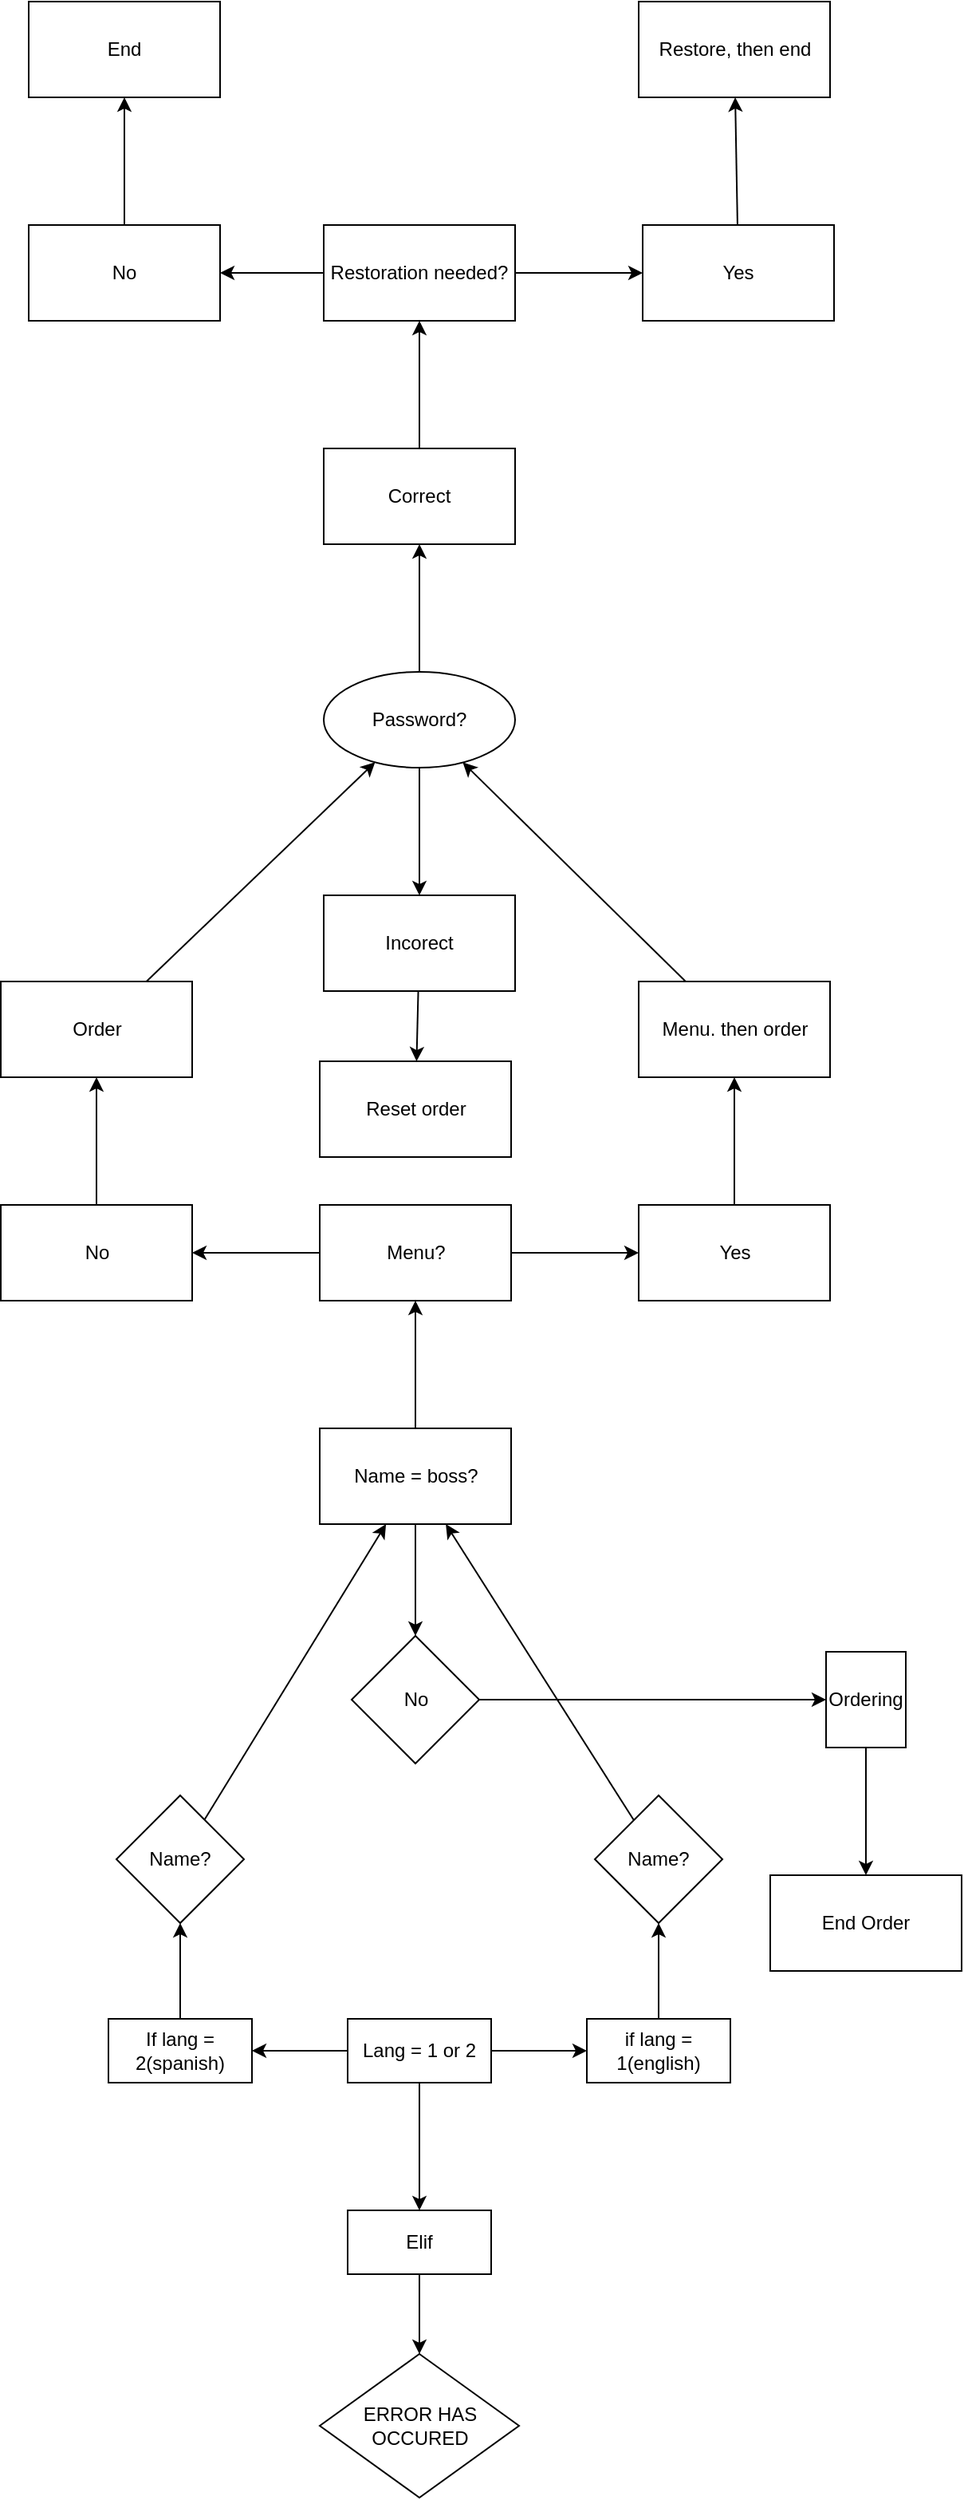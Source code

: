 <mxfile>
    <diagram id="C5RBs43oDa-KdzZeNtuy" name="Page-1">
        <mxGraphModel dx="755" dy="2201" grid="1" gridSize="10" guides="1" tooltips="1" connect="1" arrows="1" fold="1" page="1" pageScale="1" pageWidth="1169" pageHeight="827" background="none" math="0" shadow="0">
            <root>
                <mxCell id="WIyWlLk6GJQsqaUBKTNV-0"/>
                <mxCell id="WIyWlLk6GJQsqaUBKTNV-1" parent="WIyWlLk6GJQsqaUBKTNV-0"/>
                <mxCell id="2" value="" style="edgeStyle=none;html=1;" edge="1" parent="WIyWlLk6GJQsqaUBKTNV-1" source="0" target="1">
                    <mxGeometry relative="1" as="geometry"/>
                </mxCell>
                <mxCell id="4" value="" style="edgeStyle=none;html=1;" edge="1" parent="WIyWlLk6GJQsqaUBKTNV-1" source="0" target="3">
                    <mxGeometry relative="1" as="geometry"/>
                </mxCell>
                <mxCell id="7" value="" style="edgeStyle=none;html=1;" edge="1" parent="WIyWlLk6GJQsqaUBKTNV-1" source="0" target="6">
                    <mxGeometry relative="1" as="geometry"/>
                </mxCell>
                <mxCell id="0" value="Lang = 1 or 2" style="rounded=0;whiteSpace=wrap;html=1;" vertex="1" parent="WIyWlLk6GJQsqaUBKTNV-1">
                    <mxGeometry x="270" y="230" width="90" height="40" as="geometry"/>
                </mxCell>
                <mxCell id="13" value="" style="edgeStyle=none;html=1;" edge="1" parent="WIyWlLk6GJQsqaUBKTNV-1" source="1" target="12">
                    <mxGeometry relative="1" as="geometry"/>
                </mxCell>
                <mxCell id="1" value="if lang = 1(english)" style="rounded=0;whiteSpace=wrap;html=1;" vertex="1" parent="WIyWlLk6GJQsqaUBKTNV-1">
                    <mxGeometry x="420" y="230" width="90" height="40" as="geometry"/>
                </mxCell>
                <mxCell id="11" value="" style="edgeStyle=none;html=1;" edge="1" parent="WIyWlLk6GJQsqaUBKTNV-1" source="3" target="10">
                    <mxGeometry relative="1" as="geometry"/>
                </mxCell>
                <mxCell id="3" value="If lang = 2(spanish)" style="rounded=0;whiteSpace=wrap;html=1;" vertex="1" parent="WIyWlLk6GJQsqaUBKTNV-1">
                    <mxGeometry x="120" y="230" width="90" height="40" as="geometry"/>
                </mxCell>
                <mxCell id="9" value="" style="edgeStyle=none;html=1;" edge="1" parent="WIyWlLk6GJQsqaUBKTNV-1" source="6" target="8">
                    <mxGeometry relative="1" as="geometry"/>
                </mxCell>
                <mxCell id="6" value="Elif" style="rounded=0;whiteSpace=wrap;html=1;" vertex="1" parent="WIyWlLk6GJQsqaUBKTNV-1">
                    <mxGeometry x="270" y="350" width="90" height="40" as="geometry"/>
                </mxCell>
                <mxCell id="8" value="ERROR HAS OCCURED" style="rhombus;whiteSpace=wrap;html=1;rounded=0;" vertex="1" parent="WIyWlLk6GJQsqaUBKTNV-1">
                    <mxGeometry x="252.5" y="440" width="125" height="90" as="geometry"/>
                </mxCell>
                <mxCell id="21" value="" style="edgeStyle=none;html=1;" edge="1" parent="WIyWlLk6GJQsqaUBKTNV-1" source="10" target="19">
                    <mxGeometry relative="1" as="geometry"/>
                </mxCell>
                <mxCell id="10" value="Name?" style="rhombus;whiteSpace=wrap;html=1;rounded=0;" vertex="1" parent="WIyWlLk6GJQsqaUBKTNV-1">
                    <mxGeometry x="125" y="90" width="80" height="80" as="geometry"/>
                </mxCell>
                <mxCell id="20" value="" style="edgeStyle=none;html=1;" edge="1" parent="WIyWlLk6GJQsqaUBKTNV-1" source="12" target="19">
                    <mxGeometry relative="1" as="geometry"/>
                </mxCell>
                <mxCell id="12" value="Name?" style="rhombus;whiteSpace=wrap;html=1;rounded=0;" vertex="1" parent="WIyWlLk6GJQsqaUBKTNV-1">
                    <mxGeometry x="425" y="90" width="80" height="80" as="geometry"/>
                </mxCell>
                <mxCell id="29" value="" style="edgeStyle=none;html=1;" edge="1" parent="WIyWlLk6GJQsqaUBKTNV-1" source="14" target="28">
                    <mxGeometry relative="1" as="geometry"/>
                </mxCell>
                <mxCell id="14" value="Ordering" style="whiteSpace=wrap;html=1;rounded=0;" vertex="1" parent="WIyWlLk6GJQsqaUBKTNV-1">
                    <mxGeometry x="570" width="50" height="60" as="geometry"/>
                </mxCell>
                <mxCell id="25" value="" style="edgeStyle=none;html=1;" edge="1" parent="WIyWlLk6GJQsqaUBKTNV-1" source="19" target="24">
                    <mxGeometry relative="1" as="geometry"/>
                </mxCell>
                <mxCell id="31" value="" style="edgeStyle=none;html=1;" edge="1" parent="WIyWlLk6GJQsqaUBKTNV-1" source="19" target="30">
                    <mxGeometry relative="1" as="geometry"/>
                </mxCell>
                <mxCell id="19" value="Name = boss?" style="whiteSpace=wrap;html=1;rounded=0;" vertex="1" parent="WIyWlLk6GJQsqaUBKTNV-1">
                    <mxGeometry x="252.5" y="-140" width="120" height="60" as="geometry"/>
                </mxCell>
                <mxCell id="26" value="" style="edgeStyle=none;html=1;" edge="1" parent="WIyWlLk6GJQsqaUBKTNV-1" source="24" target="14">
                    <mxGeometry relative="1" as="geometry"/>
                </mxCell>
                <mxCell id="24" value="No" style="rhombus;whiteSpace=wrap;html=1;rounded=0;" vertex="1" parent="WIyWlLk6GJQsqaUBKTNV-1">
                    <mxGeometry x="272.5" y="-10" width="80" height="80" as="geometry"/>
                </mxCell>
                <mxCell id="28" value="End Order" style="whiteSpace=wrap;html=1;rounded=0;" vertex="1" parent="WIyWlLk6GJQsqaUBKTNV-1">
                    <mxGeometry x="535" y="140" width="120" height="60" as="geometry"/>
                </mxCell>
                <mxCell id="33" value="" style="edgeStyle=none;html=1;" edge="1" parent="WIyWlLk6GJQsqaUBKTNV-1" source="30" target="32">
                    <mxGeometry relative="1" as="geometry"/>
                </mxCell>
                <mxCell id="35" value="" style="edgeStyle=none;html=1;" edge="1" parent="WIyWlLk6GJQsqaUBKTNV-1" source="30" target="34">
                    <mxGeometry relative="1" as="geometry"/>
                </mxCell>
                <mxCell id="30" value="Menu?" style="whiteSpace=wrap;html=1;rounded=0;" vertex="1" parent="WIyWlLk6GJQsqaUBKTNV-1">
                    <mxGeometry x="252.5" y="-280" width="120" height="60" as="geometry"/>
                </mxCell>
                <mxCell id="39" value="" style="edgeStyle=none;html=1;" edge="1" parent="WIyWlLk6GJQsqaUBKTNV-1" source="32" target="38">
                    <mxGeometry relative="1" as="geometry"/>
                </mxCell>
                <mxCell id="32" value="Yes" style="whiteSpace=wrap;html=1;rounded=0;" vertex="1" parent="WIyWlLk6GJQsqaUBKTNV-1">
                    <mxGeometry x="452.5" y="-280" width="120" height="60" as="geometry"/>
                </mxCell>
                <mxCell id="37" value="" style="edgeStyle=none;html=1;" edge="1" parent="WIyWlLk6GJQsqaUBKTNV-1" source="34" target="36">
                    <mxGeometry relative="1" as="geometry"/>
                </mxCell>
                <mxCell id="34" value="No" style="whiteSpace=wrap;html=1;rounded=0;" vertex="1" parent="WIyWlLk6GJQsqaUBKTNV-1">
                    <mxGeometry x="52.5" y="-280" width="120" height="60" as="geometry"/>
                </mxCell>
                <mxCell id="41" value="" style="edgeStyle=none;html=1;" edge="1" parent="WIyWlLk6GJQsqaUBKTNV-1" source="36" target="40">
                    <mxGeometry relative="1" as="geometry"/>
                </mxCell>
                <mxCell id="36" value="Order" style="whiteSpace=wrap;html=1;rounded=0;" vertex="1" parent="WIyWlLk6GJQsqaUBKTNV-1">
                    <mxGeometry x="52.5" y="-420" width="120" height="60" as="geometry"/>
                </mxCell>
                <mxCell id="42" value="" style="edgeStyle=none;html=1;" edge="1" parent="WIyWlLk6GJQsqaUBKTNV-1" source="38" target="40">
                    <mxGeometry relative="1" as="geometry"/>
                </mxCell>
                <mxCell id="38" value="Menu. then order" style="whiteSpace=wrap;html=1;rounded=0;" vertex="1" parent="WIyWlLk6GJQsqaUBKTNV-1">
                    <mxGeometry x="452.5" y="-420" width="120" height="60" as="geometry"/>
                </mxCell>
                <mxCell id="44" value="" style="edgeStyle=none;html=1;" edge="1" parent="WIyWlLk6GJQsqaUBKTNV-1" source="40" target="43">
                    <mxGeometry relative="1" as="geometry"/>
                </mxCell>
                <mxCell id="48" value="" style="edgeStyle=none;html=1;" edge="1" parent="WIyWlLk6GJQsqaUBKTNV-1" source="40" target="47">
                    <mxGeometry relative="1" as="geometry"/>
                </mxCell>
                <mxCell id="40" value="Password?" style="ellipse;whiteSpace=wrap;html=1;rounded=0;" vertex="1" parent="WIyWlLk6GJQsqaUBKTNV-1">
                    <mxGeometry x="255" y="-614" width="120" height="60" as="geometry"/>
                </mxCell>
                <mxCell id="46" value="" style="edgeStyle=none;html=1;" edge="1" parent="WIyWlLk6GJQsqaUBKTNV-1" source="43" target="45">
                    <mxGeometry relative="1" as="geometry"/>
                </mxCell>
                <mxCell id="43" value="Incorect" style="whiteSpace=wrap;html=1;rounded=0;" vertex="1" parent="WIyWlLk6GJQsqaUBKTNV-1">
                    <mxGeometry x="255" y="-474" width="120" height="60" as="geometry"/>
                </mxCell>
                <mxCell id="45" value="Reset order" style="whiteSpace=wrap;html=1;rounded=0;" vertex="1" parent="WIyWlLk6GJQsqaUBKTNV-1">
                    <mxGeometry x="252.5" y="-370" width="120" height="60" as="geometry"/>
                </mxCell>
                <mxCell id="50" value="" style="edgeStyle=none;html=1;" edge="1" parent="WIyWlLk6GJQsqaUBKTNV-1" source="47" target="49">
                    <mxGeometry relative="1" as="geometry"/>
                </mxCell>
                <mxCell id="47" value="Correct" style="whiteSpace=wrap;html=1;rounded=0;" vertex="1" parent="WIyWlLk6GJQsqaUBKTNV-1">
                    <mxGeometry x="255" y="-754" width="120" height="60" as="geometry"/>
                </mxCell>
                <mxCell id="52" value="" style="edgeStyle=none;html=1;" edge="1" parent="WIyWlLk6GJQsqaUBKTNV-1" source="49" target="51">
                    <mxGeometry relative="1" as="geometry"/>
                </mxCell>
                <mxCell id="55" value="" style="edgeStyle=none;html=1;" edge="1" parent="WIyWlLk6GJQsqaUBKTNV-1" source="49" target="53">
                    <mxGeometry relative="1" as="geometry"/>
                </mxCell>
                <mxCell id="49" value="Restoration needed?" style="whiteSpace=wrap;html=1;rounded=0;" vertex="1" parent="WIyWlLk6GJQsqaUBKTNV-1">
                    <mxGeometry x="255" y="-894" width="120" height="60" as="geometry"/>
                </mxCell>
                <mxCell id="59" value="" style="edgeStyle=none;html=1;" edge="1" parent="WIyWlLk6GJQsqaUBKTNV-1" source="51" target="58">
                    <mxGeometry relative="1" as="geometry"/>
                </mxCell>
                <mxCell id="51" value="Yes" style="whiteSpace=wrap;html=1;rounded=0;" vertex="1" parent="WIyWlLk6GJQsqaUBKTNV-1">
                    <mxGeometry x="455" y="-894" width="120" height="60" as="geometry"/>
                </mxCell>
                <mxCell id="57" value="" style="edgeStyle=none;html=1;" edge="1" parent="WIyWlLk6GJQsqaUBKTNV-1" source="53" target="56">
                    <mxGeometry relative="1" as="geometry"/>
                </mxCell>
                <mxCell id="53" value="No" style="whiteSpace=wrap;html=1;rounded=0;" vertex="1" parent="WIyWlLk6GJQsqaUBKTNV-1">
                    <mxGeometry x="70" y="-894" width="120" height="60" as="geometry"/>
                </mxCell>
                <mxCell id="56" value="End" style="whiteSpace=wrap;html=1;rounded=0;" vertex="1" parent="WIyWlLk6GJQsqaUBKTNV-1">
                    <mxGeometry x="70" y="-1034" width="120" height="60" as="geometry"/>
                </mxCell>
                <mxCell id="58" value="Restore, then end" style="whiteSpace=wrap;html=1;rounded=0;" vertex="1" parent="WIyWlLk6GJQsqaUBKTNV-1">
                    <mxGeometry x="452.5" y="-1034" width="120" height="60" as="geometry"/>
                </mxCell>
            </root>
        </mxGraphModel>
    </diagram>
</mxfile>